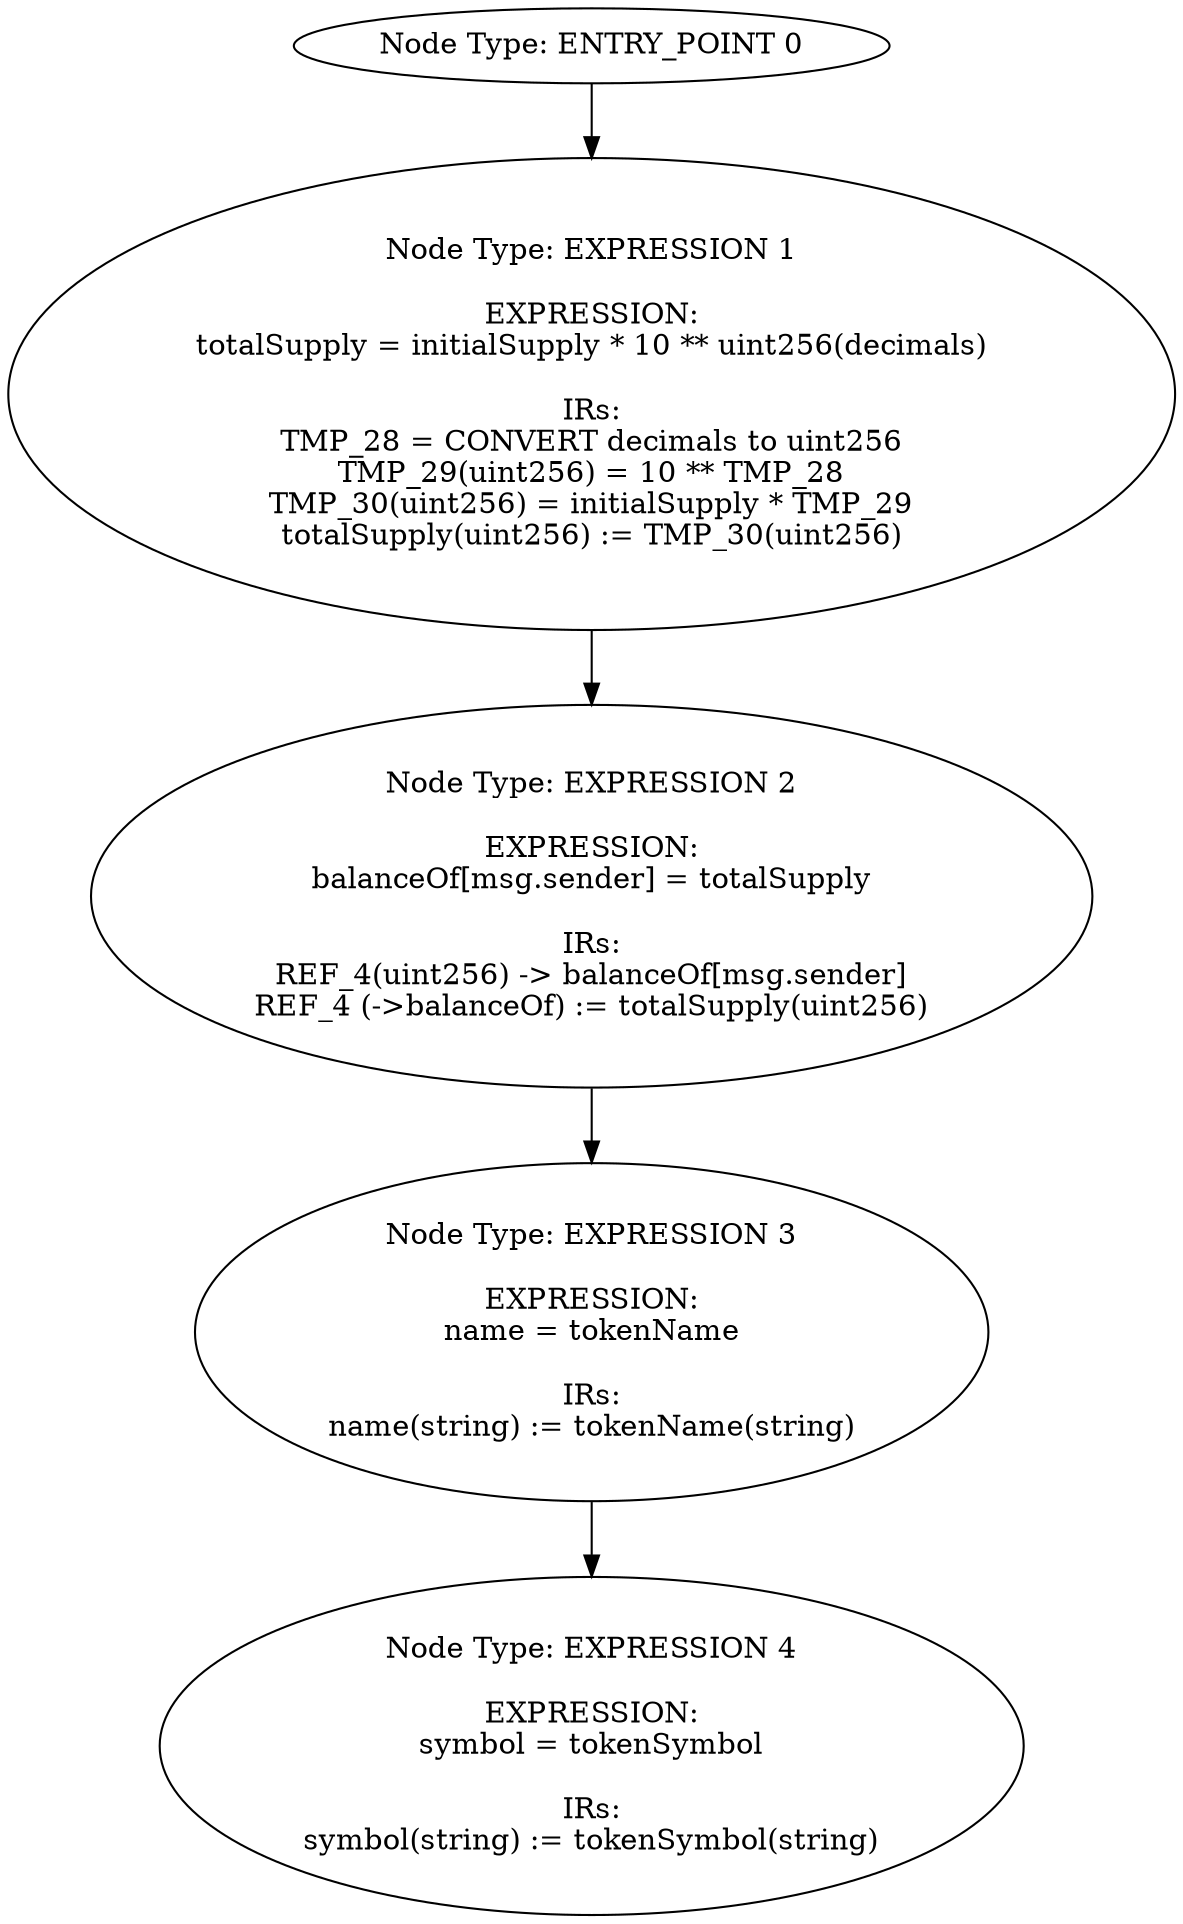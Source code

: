 digraph{
0[label="Node Type: ENTRY_POINT 0
"];
0->1;
1[label="Node Type: EXPRESSION 1

EXPRESSION:
totalSupply = initialSupply * 10 ** uint256(decimals)

IRs:
TMP_28 = CONVERT decimals to uint256
TMP_29(uint256) = 10 ** TMP_28
TMP_30(uint256) = initialSupply * TMP_29
totalSupply(uint256) := TMP_30(uint256)"];
1->2;
2[label="Node Type: EXPRESSION 2

EXPRESSION:
balanceOf[msg.sender] = totalSupply

IRs:
REF_4(uint256) -> balanceOf[msg.sender]
REF_4 (->balanceOf) := totalSupply(uint256)"];
2->3;
3[label="Node Type: EXPRESSION 3

EXPRESSION:
name = tokenName

IRs:
name(string) := tokenName(string)"];
3->4;
4[label="Node Type: EXPRESSION 4

EXPRESSION:
symbol = tokenSymbol

IRs:
symbol(string) := tokenSymbol(string)"];
}
